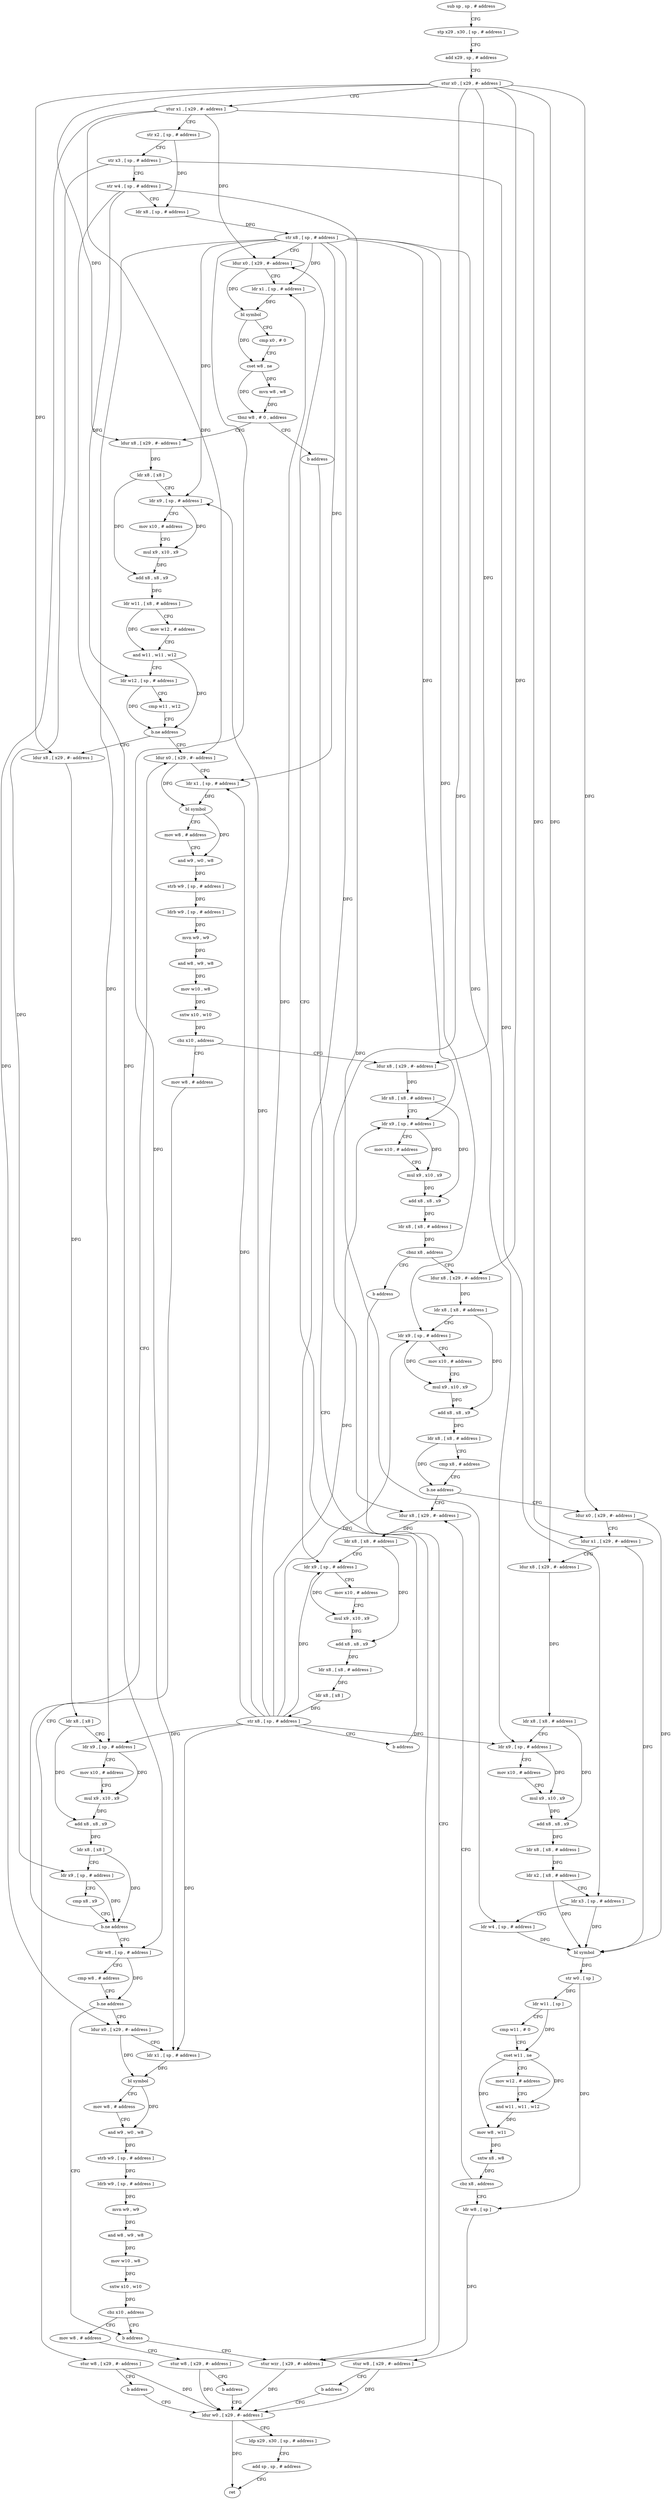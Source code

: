 digraph "func" {
"4307624" [label = "sub sp , sp , # address" ]
"4307628" [label = "stp x29 , x30 , [ sp , # address ]" ]
"4307632" [label = "add x29 , sp , # address" ]
"4307636" [label = "stur x0 , [ x29 , #- address ]" ]
"4307640" [label = "stur x1 , [ x29 , #- address ]" ]
"4307644" [label = "str x2 , [ sp , # address ]" ]
"4307648" [label = "str x3 , [ sp , # address ]" ]
"4307652" [label = "str w4 , [ sp , # address ]" ]
"4307656" [label = "ldr x8 , [ sp , # address ]" ]
"4307660" [label = "str x8 , [ sp , # address ]" ]
"4307664" [label = "ldur x0 , [ x29 , #- address ]" ]
"4307696" [label = "ldur x8 , [ x29 , #- address ]" ]
"4307700" [label = "ldr x8 , [ x8 ]" ]
"4307704" [label = "ldr x9 , [ sp , # address ]" ]
"4307708" [label = "mov x10 , # address" ]
"4307712" [label = "mul x9 , x10 , x9" ]
"4307716" [label = "add x8 , x8 , x9" ]
"4307720" [label = "ldr w11 , [ x8 , # address ]" ]
"4307724" [label = "mov w12 , # address" ]
"4307728" [label = "and w11 , w11 , w12" ]
"4307732" [label = "ldr w12 , [ sp , # address ]" ]
"4307736" [label = "cmp w11 , w12" ]
"4307740" [label = "b.ne address" ]
"4307860" [label = "ldur x0 , [ x29 , #- address ]" ]
"4307744" [label = "ldur x8 , [ x29 , #- address ]" ]
"4307692" [label = "b address" ]
"4308132" [label = "stur wzr , [ x29 , #- address ]" ]
"4307864" [label = "ldr x1 , [ sp , # address ]" ]
"4307868" [label = "bl symbol" ]
"4307872" [label = "mov w8 , # address" ]
"4307876" [label = "and w9 , w0 , w8" ]
"4307880" [label = "strb w9 , [ sp , # address ]" ]
"4307884" [label = "ldrb w9 , [ sp , # address ]" ]
"4307888" [label = "mvn w9 , w9" ]
"4307892" [label = "and w8 , w9 , w8" ]
"4307896" [label = "mov w10 , w8" ]
"4307900" [label = "sxtw x10 , w10" ]
"4307904" [label = "cbz x10 , address" ]
"4307920" [label = "ldur x8 , [ x29 , #- address ]" ]
"4307908" [label = "mov w8 , # address" ]
"4307748" [label = "ldr x8 , [ x8 ]" ]
"4307752" [label = "ldr x9 , [ sp , # address ]" ]
"4307756" [label = "mov x10 , # address" ]
"4307760" [label = "mul x9 , x10 , x9" ]
"4307764" [label = "add x8 , x8 , x9" ]
"4307768" [label = "ldr x8 , [ x8 ]" ]
"4307772" [label = "ldr x9 , [ sp , # address ]" ]
"4307776" [label = "cmp x8 , x9" ]
"4307780" [label = "b.ne address" ]
"4307784" [label = "ldr w8 , [ sp , # address ]" ]
"4308136" [label = "ldur w0 , [ x29 , #- address ]" ]
"4307924" [label = "ldr x8 , [ x8 , # address ]" ]
"4307928" [label = "ldr x9 , [ sp , # address ]" ]
"4307932" [label = "mov x10 , # address" ]
"4307936" [label = "mul x9 , x10 , x9" ]
"4307940" [label = "add x8 , x8 , x9" ]
"4307944" [label = "ldr x8 , [ x8 , # address ]" ]
"4307948" [label = "cbnz x8 , address" ]
"4307956" [label = "ldur x8 , [ x29 , #- address ]" ]
"4307952" [label = "b address" ]
"4307912" [label = "stur w8 , [ x29 , #- address ]" ]
"4307916" [label = "b address" ]
"4307788" [label = "cmp w8 , # address" ]
"4307792" [label = "b.ne address" ]
"4307856" [label = "b address" ]
"4307796" [label = "ldur x0 , [ x29 , #- address ]" ]
"4307960" [label = "ldr x8 , [ x8 , # address ]" ]
"4307964" [label = "ldr x9 , [ sp , # address ]" ]
"4307968" [label = "mov x10 , # address" ]
"4307972" [label = "mul x9 , x10 , x9" ]
"4307976" [label = "add x8 , x8 , x9" ]
"4307980" [label = "ldr x8 , [ x8 , # address ]" ]
"4307984" [label = "cmp x8 , # address" ]
"4307988" [label = "b.ne address" ]
"4308092" [label = "ldur x8 , [ x29 , #- address ]" ]
"4307992" [label = "ldur x0 , [ x29 , #- address ]" ]
"4308140" [label = "ldp x29 , x30 , [ sp , # address ]" ]
"4308144" [label = "add sp , sp , # address" ]
"4308148" [label = "ret" ]
"4307800" [label = "ldr x1 , [ sp , # address ]" ]
"4307804" [label = "bl symbol" ]
"4307808" [label = "mov w8 , # address" ]
"4307812" [label = "and w9 , w0 , w8" ]
"4307816" [label = "strb w9 , [ sp , # address ]" ]
"4307820" [label = "ldrb w9 , [ sp , # address ]" ]
"4307824" [label = "mvn w9 , w9" ]
"4307828" [label = "and w8 , w9 , w8" ]
"4307832" [label = "mov w10 , w8" ]
"4307836" [label = "sxtw x10 , w10" ]
"4307840" [label = "cbz x10 , address" ]
"4307844" [label = "mov w8 , # address" ]
"4308096" [label = "ldr x8 , [ x8 , # address ]" ]
"4308100" [label = "ldr x9 , [ sp , # address ]" ]
"4308104" [label = "mov x10 , # address" ]
"4308108" [label = "mul x9 , x10 , x9" ]
"4308112" [label = "add x8 , x8 , x9" ]
"4308116" [label = "ldr x8 , [ x8 , # address ]" ]
"4308120" [label = "ldr x8 , [ x8 ]" ]
"4308124" [label = "str x8 , [ sp , # address ]" ]
"4308128" [label = "b address" ]
"4307996" [label = "ldur x1 , [ x29 , #- address ]" ]
"4308000" [label = "ldur x8 , [ x29 , #- address ]" ]
"4308004" [label = "ldr x8 , [ x8 , # address ]" ]
"4308008" [label = "ldr x9 , [ sp , # address ]" ]
"4308012" [label = "mov x10 , # address" ]
"4308016" [label = "mul x9 , x10 , x9" ]
"4308020" [label = "add x8 , x8 , x9" ]
"4308024" [label = "ldr x8 , [ x8 , # address ]" ]
"4308028" [label = "ldr x2 , [ x8 , # address ]" ]
"4308032" [label = "ldr x3 , [ sp , # address ]" ]
"4308036" [label = "ldr w4 , [ sp , # address ]" ]
"4308040" [label = "bl symbol" ]
"4308044" [label = "str w0 , [ sp ]" ]
"4308048" [label = "ldr w11 , [ sp ]" ]
"4308052" [label = "cmp w11 , # 0" ]
"4308056" [label = "cset w11 , ne" ]
"4308060" [label = "mov w12 , # address" ]
"4308064" [label = "and w11 , w11 , w12" ]
"4308068" [label = "mov w8 , w11" ]
"4308072" [label = "sxtw x8 , w8" ]
"4308076" [label = "cbz x8 , address" ]
"4308080" [label = "ldr w8 , [ sp ]" ]
"4307848" [label = "stur w8 , [ x29 , #- address ]" ]
"4307852" [label = "b address" ]
"4307668" [label = "ldr x1 , [ sp , # address ]" ]
"4307672" [label = "bl symbol" ]
"4307676" [label = "cmp x0 , # 0" ]
"4307680" [label = "cset w8 , ne" ]
"4307684" [label = "mvn w8 , w8" ]
"4307688" [label = "tbnz w8 , # 0 , address" ]
"4308084" [label = "stur w8 , [ x29 , #- address ]" ]
"4308088" [label = "b address" ]
"4307624" -> "4307628" [ label = "CFG" ]
"4307628" -> "4307632" [ label = "CFG" ]
"4307632" -> "4307636" [ label = "CFG" ]
"4307636" -> "4307640" [ label = "CFG" ]
"4307636" -> "4307696" [ label = "DFG" ]
"4307636" -> "4307744" [ label = "DFG" ]
"4307636" -> "4307920" [ label = "DFG" ]
"4307636" -> "4307956" [ label = "DFG" ]
"4307636" -> "4308092" [ label = "DFG" ]
"4307636" -> "4307992" [ label = "DFG" ]
"4307636" -> "4308000" [ label = "DFG" ]
"4307640" -> "4307644" [ label = "CFG" ]
"4307640" -> "4307664" [ label = "DFG" ]
"4307640" -> "4307860" [ label = "DFG" ]
"4307640" -> "4307796" [ label = "DFG" ]
"4307640" -> "4307996" [ label = "DFG" ]
"4307644" -> "4307648" [ label = "CFG" ]
"4307644" -> "4307656" [ label = "DFG" ]
"4307648" -> "4307652" [ label = "CFG" ]
"4307648" -> "4307772" [ label = "DFG" ]
"4307648" -> "4308032" [ label = "DFG" ]
"4307652" -> "4307656" [ label = "CFG" ]
"4307652" -> "4307732" [ label = "DFG" ]
"4307652" -> "4307784" [ label = "DFG" ]
"4307652" -> "4308036" [ label = "DFG" ]
"4307656" -> "4307660" [ label = "DFG" ]
"4307660" -> "4307664" [ label = "CFG" ]
"4307660" -> "4307668" [ label = "DFG" ]
"4307660" -> "4307704" [ label = "DFG" ]
"4307660" -> "4307864" [ label = "DFG" ]
"4307660" -> "4307752" [ label = "DFG" ]
"4307660" -> "4307928" [ label = "DFG" ]
"4307660" -> "4307964" [ label = "DFG" ]
"4307660" -> "4307800" [ label = "DFG" ]
"4307660" -> "4308100" [ label = "DFG" ]
"4307660" -> "4308008" [ label = "DFG" ]
"4307664" -> "4307668" [ label = "CFG" ]
"4307664" -> "4307672" [ label = "DFG" ]
"4307696" -> "4307700" [ label = "DFG" ]
"4307700" -> "4307704" [ label = "CFG" ]
"4307700" -> "4307716" [ label = "DFG" ]
"4307704" -> "4307708" [ label = "CFG" ]
"4307704" -> "4307712" [ label = "DFG" ]
"4307708" -> "4307712" [ label = "CFG" ]
"4307712" -> "4307716" [ label = "DFG" ]
"4307716" -> "4307720" [ label = "DFG" ]
"4307720" -> "4307724" [ label = "CFG" ]
"4307720" -> "4307728" [ label = "DFG" ]
"4307724" -> "4307728" [ label = "CFG" ]
"4307728" -> "4307732" [ label = "CFG" ]
"4307728" -> "4307740" [ label = "DFG" ]
"4307732" -> "4307736" [ label = "CFG" ]
"4307732" -> "4307740" [ label = "DFG" ]
"4307736" -> "4307740" [ label = "CFG" ]
"4307740" -> "4307860" [ label = "CFG" ]
"4307740" -> "4307744" [ label = "CFG" ]
"4307860" -> "4307864" [ label = "CFG" ]
"4307860" -> "4307868" [ label = "DFG" ]
"4307744" -> "4307748" [ label = "DFG" ]
"4307692" -> "4308132" [ label = "CFG" ]
"4308132" -> "4308136" [ label = "DFG" ]
"4307864" -> "4307868" [ label = "DFG" ]
"4307868" -> "4307872" [ label = "CFG" ]
"4307868" -> "4307876" [ label = "DFG" ]
"4307872" -> "4307876" [ label = "CFG" ]
"4307876" -> "4307880" [ label = "DFG" ]
"4307880" -> "4307884" [ label = "DFG" ]
"4307884" -> "4307888" [ label = "DFG" ]
"4307888" -> "4307892" [ label = "DFG" ]
"4307892" -> "4307896" [ label = "DFG" ]
"4307896" -> "4307900" [ label = "DFG" ]
"4307900" -> "4307904" [ label = "DFG" ]
"4307904" -> "4307920" [ label = "CFG" ]
"4307904" -> "4307908" [ label = "CFG" ]
"4307920" -> "4307924" [ label = "DFG" ]
"4307908" -> "4307912" [ label = "CFG" ]
"4307748" -> "4307752" [ label = "CFG" ]
"4307748" -> "4307764" [ label = "DFG" ]
"4307752" -> "4307756" [ label = "CFG" ]
"4307752" -> "4307760" [ label = "DFG" ]
"4307756" -> "4307760" [ label = "CFG" ]
"4307760" -> "4307764" [ label = "DFG" ]
"4307764" -> "4307768" [ label = "DFG" ]
"4307768" -> "4307772" [ label = "CFG" ]
"4307768" -> "4307780" [ label = "DFG" ]
"4307772" -> "4307776" [ label = "CFG" ]
"4307772" -> "4307780" [ label = "DFG" ]
"4307776" -> "4307780" [ label = "CFG" ]
"4307780" -> "4307860" [ label = "CFG" ]
"4307780" -> "4307784" [ label = "CFG" ]
"4307784" -> "4307788" [ label = "CFG" ]
"4307784" -> "4307792" [ label = "DFG" ]
"4308136" -> "4308140" [ label = "CFG" ]
"4308136" -> "4308148" [ label = "DFG" ]
"4307924" -> "4307928" [ label = "CFG" ]
"4307924" -> "4307940" [ label = "DFG" ]
"4307928" -> "4307932" [ label = "CFG" ]
"4307928" -> "4307936" [ label = "DFG" ]
"4307932" -> "4307936" [ label = "CFG" ]
"4307936" -> "4307940" [ label = "DFG" ]
"4307940" -> "4307944" [ label = "DFG" ]
"4307944" -> "4307948" [ label = "DFG" ]
"4307948" -> "4307956" [ label = "CFG" ]
"4307948" -> "4307952" [ label = "CFG" ]
"4307956" -> "4307960" [ label = "DFG" ]
"4307952" -> "4308132" [ label = "CFG" ]
"4307912" -> "4307916" [ label = "CFG" ]
"4307912" -> "4308136" [ label = "DFG" ]
"4307916" -> "4308136" [ label = "CFG" ]
"4307788" -> "4307792" [ label = "CFG" ]
"4307792" -> "4307856" [ label = "CFG" ]
"4307792" -> "4307796" [ label = "CFG" ]
"4307856" -> "4308132" [ label = "CFG" ]
"4307796" -> "4307800" [ label = "CFG" ]
"4307796" -> "4307804" [ label = "DFG" ]
"4307960" -> "4307964" [ label = "CFG" ]
"4307960" -> "4307976" [ label = "DFG" ]
"4307964" -> "4307968" [ label = "CFG" ]
"4307964" -> "4307972" [ label = "DFG" ]
"4307968" -> "4307972" [ label = "CFG" ]
"4307972" -> "4307976" [ label = "DFG" ]
"4307976" -> "4307980" [ label = "DFG" ]
"4307980" -> "4307984" [ label = "CFG" ]
"4307980" -> "4307988" [ label = "DFG" ]
"4307984" -> "4307988" [ label = "CFG" ]
"4307988" -> "4308092" [ label = "CFG" ]
"4307988" -> "4307992" [ label = "CFG" ]
"4308092" -> "4308096" [ label = "DFG" ]
"4307992" -> "4307996" [ label = "CFG" ]
"4307992" -> "4308040" [ label = "DFG" ]
"4308140" -> "4308144" [ label = "CFG" ]
"4308144" -> "4308148" [ label = "CFG" ]
"4307800" -> "4307804" [ label = "DFG" ]
"4307804" -> "4307808" [ label = "CFG" ]
"4307804" -> "4307812" [ label = "DFG" ]
"4307808" -> "4307812" [ label = "CFG" ]
"4307812" -> "4307816" [ label = "DFG" ]
"4307816" -> "4307820" [ label = "DFG" ]
"4307820" -> "4307824" [ label = "DFG" ]
"4307824" -> "4307828" [ label = "DFG" ]
"4307828" -> "4307832" [ label = "DFG" ]
"4307832" -> "4307836" [ label = "DFG" ]
"4307836" -> "4307840" [ label = "DFG" ]
"4307840" -> "4307856" [ label = "CFG" ]
"4307840" -> "4307844" [ label = "CFG" ]
"4307844" -> "4307848" [ label = "CFG" ]
"4308096" -> "4308100" [ label = "CFG" ]
"4308096" -> "4308112" [ label = "DFG" ]
"4308100" -> "4308104" [ label = "CFG" ]
"4308100" -> "4308108" [ label = "DFG" ]
"4308104" -> "4308108" [ label = "CFG" ]
"4308108" -> "4308112" [ label = "DFG" ]
"4308112" -> "4308116" [ label = "DFG" ]
"4308116" -> "4308120" [ label = "DFG" ]
"4308120" -> "4308124" [ label = "DFG" ]
"4308124" -> "4308128" [ label = "CFG" ]
"4308124" -> "4307668" [ label = "DFG" ]
"4308124" -> "4307704" [ label = "DFG" ]
"4308124" -> "4307864" [ label = "DFG" ]
"4308124" -> "4307752" [ label = "DFG" ]
"4308124" -> "4307928" [ label = "DFG" ]
"4308124" -> "4307964" [ label = "DFG" ]
"4308124" -> "4307800" [ label = "DFG" ]
"4308124" -> "4308100" [ label = "DFG" ]
"4308124" -> "4308008" [ label = "DFG" ]
"4308128" -> "4307664" [ label = "CFG" ]
"4307996" -> "4308000" [ label = "CFG" ]
"4307996" -> "4308040" [ label = "DFG" ]
"4308000" -> "4308004" [ label = "DFG" ]
"4308004" -> "4308008" [ label = "CFG" ]
"4308004" -> "4308020" [ label = "DFG" ]
"4308008" -> "4308012" [ label = "CFG" ]
"4308008" -> "4308016" [ label = "DFG" ]
"4308012" -> "4308016" [ label = "CFG" ]
"4308016" -> "4308020" [ label = "DFG" ]
"4308020" -> "4308024" [ label = "DFG" ]
"4308024" -> "4308028" [ label = "DFG" ]
"4308028" -> "4308032" [ label = "CFG" ]
"4308028" -> "4308040" [ label = "DFG" ]
"4308032" -> "4308036" [ label = "CFG" ]
"4308032" -> "4308040" [ label = "DFG" ]
"4308036" -> "4308040" [ label = "DFG" ]
"4308040" -> "4308044" [ label = "DFG" ]
"4308044" -> "4308048" [ label = "DFG" ]
"4308044" -> "4308080" [ label = "DFG" ]
"4308048" -> "4308052" [ label = "CFG" ]
"4308048" -> "4308056" [ label = "DFG" ]
"4308052" -> "4308056" [ label = "CFG" ]
"4308056" -> "4308060" [ label = "CFG" ]
"4308056" -> "4308064" [ label = "DFG" ]
"4308056" -> "4308068" [ label = "DFG" ]
"4308060" -> "4308064" [ label = "CFG" ]
"4308064" -> "4308068" [ label = "DFG" ]
"4308068" -> "4308072" [ label = "DFG" ]
"4308072" -> "4308076" [ label = "DFG" ]
"4308076" -> "4308092" [ label = "CFG" ]
"4308076" -> "4308080" [ label = "CFG" ]
"4308080" -> "4308084" [ label = "DFG" ]
"4307848" -> "4307852" [ label = "CFG" ]
"4307848" -> "4308136" [ label = "DFG" ]
"4307852" -> "4308136" [ label = "CFG" ]
"4307668" -> "4307672" [ label = "DFG" ]
"4307672" -> "4307676" [ label = "CFG" ]
"4307672" -> "4307680" [ label = "DFG" ]
"4307676" -> "4307680" [ label = "CFG" ]
"4307680" -> "4307684" [ label = "DFG" ]
"4307680" -> "4307688" [ label = "DFG" ]
"4307684" -> "4307688" [ label = "DFG" ]
"4307688" -> "4307696" [ label = "CFG" ]
"4307688" -> "4307692" [ label = "CFG" ]
"4308084" -> "4308088" [ label = "CFG" ]
"4308084" -> "4308136" [ label = "DFG" ]
"4308088" -> "4308136" [ label = "CFG" ]
}
